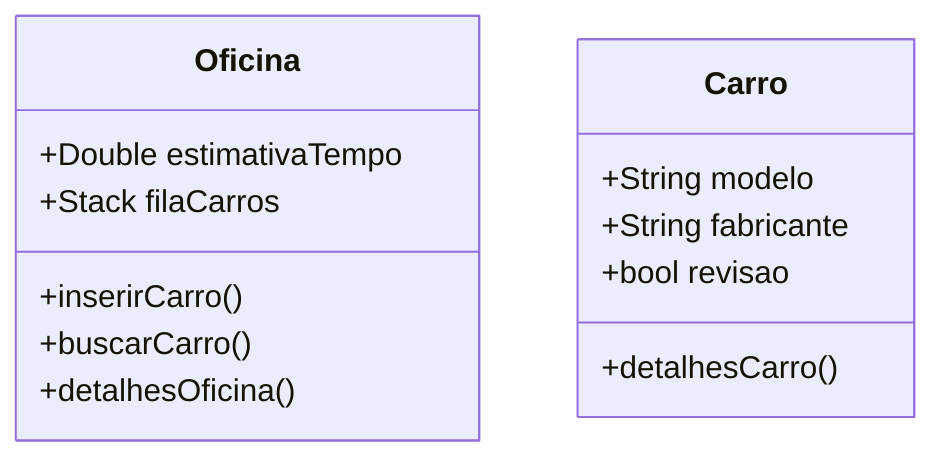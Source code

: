 classDiagram
    class Oficina{
      +Double estimativaTempo
      +Stack filaCarros
      +inserirCarro()
      +buscarCarro()
      +detalhesOficina()
    }
    class Carro{
      +String modelo
      +String fabricante
      +bool revisao
      +detalhesCarro()
    }